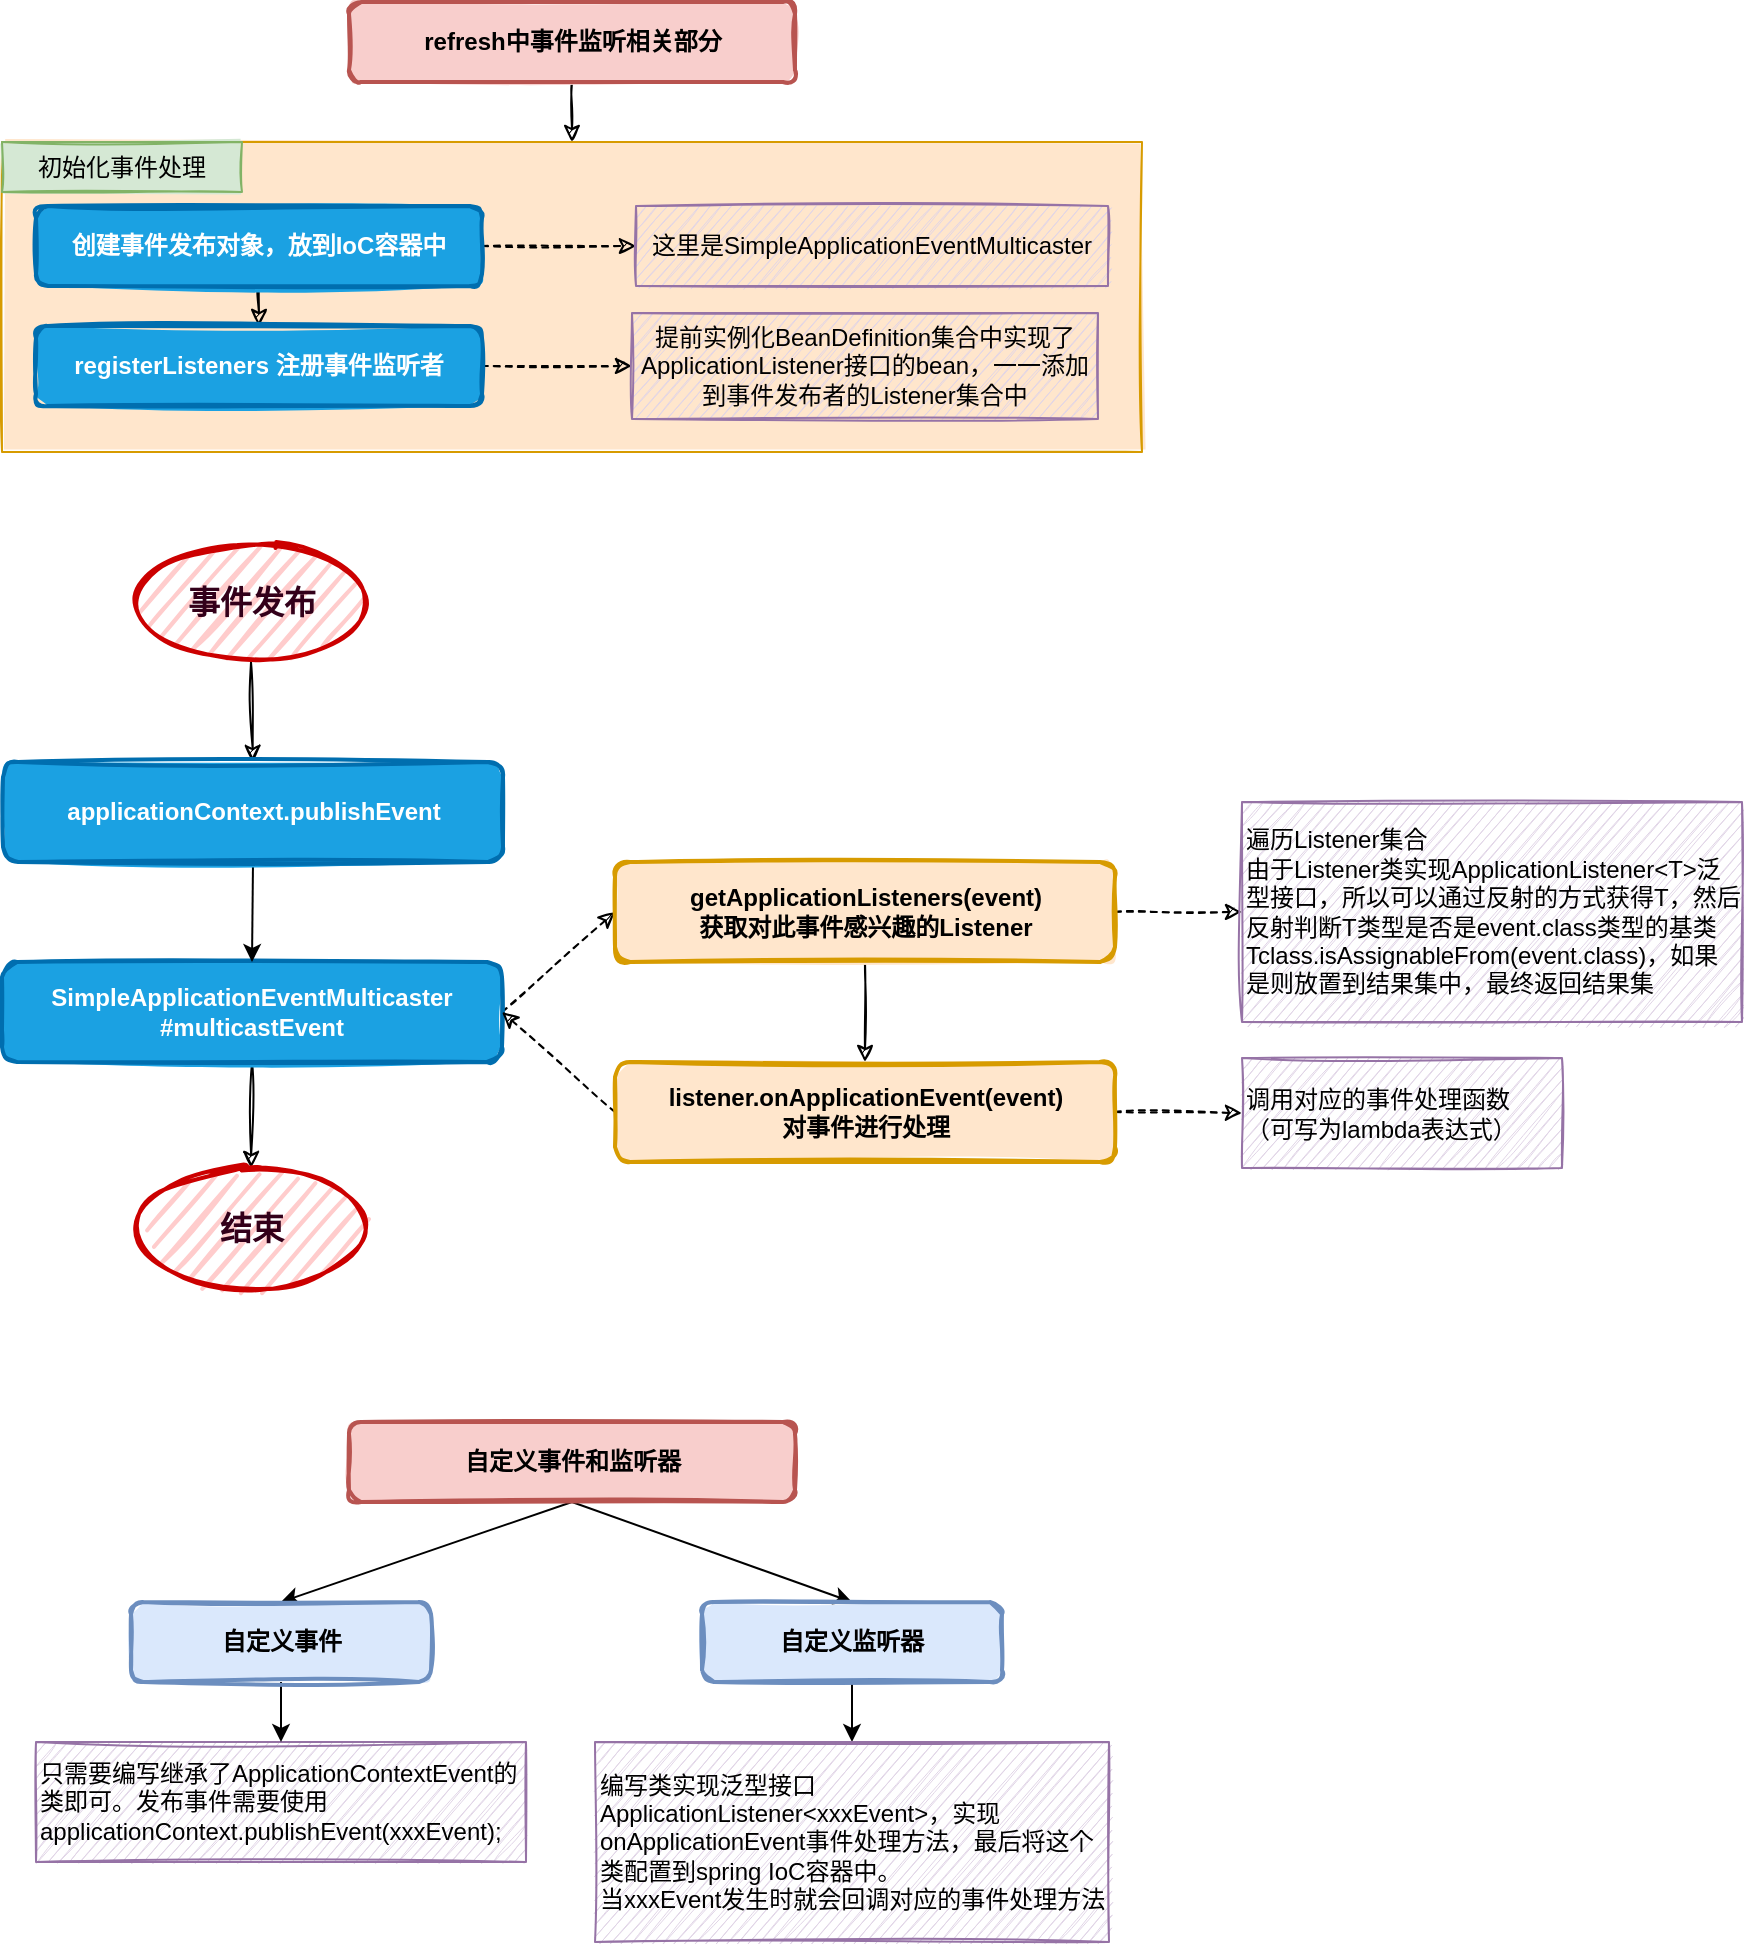 <mxfile>
    <diagram id="C3j85PxHwPWabAKFlSuc" name="第 1 页">
        <mxGraphModel dx="923" dy="670" grid="1" gridSize="10" guides="1" tooltips="1" connect="1" arrows="1" fold="1" page="1" pageScale="1" pageWidth="827" pageHeight="1169" math="0" shadow="0">
            <root>
                <mxCell id="0"/>
                <mxCell id="1" parent="0"/>
                <mxCell id="2" value="&lt;div style=&quot;text-align: justify&quot;&gt;&lt;br&gt;&lt;/div&gt;" style="rounded=0;whiteSpace=wrap;html=1;sketch=1;fillStyle=solid;strokeColor=#d79b00;fillColor=#ffe6cc;align=left;" parent="1" vertex="1">
                    <mxGeometry x="80" y="110" width="570" height="155" as="geometry"/>
                </mxCell>
                <mxCell id="3" value="初始化事件处理" style="rounded=0;whiteSpace=wrap;html=1;sketch=1;fillStyle=solid;strokeColor=#82b366;fillColor=#d5e8d4;" parent="1" vertex="1">
                    <mxGeometry x="80" y="110" width="120" height="25" as="geometry"/>
                </mxCell>
                <mxCell id="4" style="edgeStyle=none;sketch=1;html=1;exitX=1;exitY=0.5;exitDx=0;exitDy=0;entryX=0;entryY=0.5;entryDx=0;entryDy=0;dashed=1;" parent="1" source="6" target="7" edge="1">
                    <mxGeometry relative="1" as="geometry"/>
                </mxCell>
                <mxCell id="5" style="edgeStyle=none;html=1;exitX=0.5;exitY=1;exitDx=0;exitDy=0;entryX=0.5;entryY=0;entryDx=0;entryDy=0;sketch=1;" parent="1" source="6" target="9" edge="1">
                    <mxGeometry relative="1" as="geometry"/>
                </mxCell>
                <mxCell id="6" value="&lt;b&gt;创建事件发布对象，放到IoC容器中&lt;/b&gt;" style="rounded=1;whiteSpace=wrap;html=1;strokeWidth=2;fillWeight=4;hachureGap=8;hachureAngle=45;fillColor=#1ba1e2;sketch=1;fontColor=#ffffff;fillStyle=solid;strokeColor=#006EAF;" parent="1" vertex="1">
                    <mxGeometry x="97" y="142" width="223" height="40" as="geometry"/>
                </mxCell>
                <mxCell id="7" value="这里是SimpleApplicationEventMulticaster" style="rounded=0;whiteSpace=wrap;html=1;sketch=1;fillColor=#e1d5e7;strokeColor=#9673a6;fillStyle=hachure;align=center;" parent="1" vertex="1">
                    <mxGeometry x="397" y="142" width="236" height="40" as="geometry"/>
                </mxCell>
                <mxCell id="8" style="edgeStyle=none;sketch=1;html=1;exitX=1;exitY=0.5;exitDx=0;exitDy=0;entryX=0;entryY=0.5;entryDx=0;entryDy=0;dashed=1;" parent="1" source="9" target="10" edge="1">
                    <mxGeometry relative="1" as="geometry"/>
                </mxCell>
                <mxCell id="9" value="&lt;b&gt;registerListeners 注册事件监听者&lt;/b&gt;" style="rounded=1;whiteSpace=wrap;html=1;strokeWidth=2;fillWeight=4;hachureGap=8;hachureAngle=45;fillColor=#1ba1e2;sketch=1;fontColor=#ffffff;fillStyle=solid;strokeColor=#006EAF;" parent="1" vertex="1">
                    <mxGeometry x="97" y="202" width="223" height="40" as="geometry"/>
                </mxCell>
                <mxCell id="10" value="提前实例化BeanDefinition集合中实现了ApplicationListener接口的bean，一一添加到事件发布者的Listener集合中" style="rounded=0;whiteSpace=wrap;html=1;sketch=1;fillColor=#e1d5e7;strokeColor=#9673a6;fillStyle=hachure;align=center;" parent="1" vertex="1">
                    <mxGeometry x="395" y="195.5" width="233" height="53" as="geometry"/>
                </mxCell>
                <mxCell id="12" style="edgeStyle=none;html=1;exitX=0.5;exitY=1;exitDx=0;exitDy=0;entryX=0.5;entryY=0;entryDx=0;entryDy=0;sketch=1;" parent="1" source="11" target="2" edge="1">
                    <mxGeometry relative="1" as="geometry"/>
                </mxCell>
                <mxCell id="11" value="&lt;b&gt;refresh中事件监听相关部分&lt;/b&gt;" style="rounded=1;whiteSpace=wrap;html=1;strokeWidth=2;fillWeight=4;hachureGap=8;hachureAngle=45;fillColor=#f8cecc;sketch=1;fillStyle=solid;strokeColor=#b85450;" parent="1" vertex="1">
                    <mxGeometry x="253.5" y="40" width="223" height="40" as="geometry"/>
                </mxCell>
                <mxCell id="15" style="edgeStyle=none;sketch=1;html=1;exitX=0.5;exitY=1;exitDx=0;exitDy=0;fontSize=16;entryX=0.5;entryY=0;entryDx=0;entryDy=0;" parent="1" source="13" target="36" edge="1">
                    <mxGeometry relative="1" as="geometry">
                        <mxPoint x="208.5" y="400" as="targetPoint"/>
                    </mxGeometry>
                </mxCell>
                <mxCell id="13" value="&lt;b&gt;&lt;font color=&quot;#33001a&quot;&gt;&lt;font style=&quot;font-size: 16px&quot;&gt;事件发布&lt;/font&gt;&lt;br&gt;&lt;/font&gt;&lt;/b&gt;" style="ellipse;whiteSpace=wrap;html=1;strokeWidth=2;fillWeight=2;hachureGap=8;fillStyle=dots;sketch=1;shadow=0;strokeColor=#CC0000;fillColor=#FFCCCC;" parent="1" vertex="1">
                    <mxGeometry x="144.5" y="310" width="120" height="60" as="geometry"/>
                </mxCell>
                <mxCell id="17" style="edgeStyle=none;sketch=1;html=1;exitX=0.5;exitY=1;exitDx=0;exitDy=0;entryX=0.5;entryY=0;entryDx=0;entryDy=0;fontSize=16;" parent="1" source="14" target="20" edge="1">
                    <mxGeometry relative="1" as="geometry">
                        <mxPoint x="414" y="600" as="targetPoint"/>
                    </mxGeometry>
                </mxCell>
                <mxCell id="25" style="edgeStyle=none;sketch=1;html=1;exitX=1;exitY=0.5;exitDx=0;exitDy=0;entryX=0;entryY=0.5;entryDx=0;entryDy=0;fontSize=16;dashed=1;" parent="1" source="14" target="23" edge="1">
                    <mxGeometry relative="1" as="geometry"/>
                </mxCell>
                <mxCell id="14" value="&lt;b&gt;SimpleApplicationEventMulticaster&lt;/b&gt;&lt;b&gt;&lt;br&gt;#multicastEvent&lt;/b&gt;" style="rounded=1;whiteSpace=wrap;html=1;strokeWidth=2;fillWeight=4;hachureGap=8;hachureAngle=45;fillColor=#1ba1e2;sketch=1;fontColor=#ffffff;fillStyle=solid;strokeColor=#006EAF;" parent="1" vertex="1">
                    <mxGeometry x="80" y="520" width="250" height="50" as="geometry"/>
                </mxCell>
                <mxCell id="20" value="&lt;b&gt;&lt;font color=&quot;#33001a&quot;&gt;&lt;font style=&quot;font-size: 16px&quot;&gt;结束&lt;/font&gt;&lt;br&gt;&lt;/font&gt;&lt;/b&gt;" style="ellipse;whiteSpace=wrap;html=1;strokeWidth=2;fillWeight=2;hachureGap=8;fillStyle=dots;sketch=1;shadow=0;strokeColor=#CC0000;fillColor=#FFCCCC;" parent="1" vertex="1">
                    <mxGeometry x="144.5" y="623" width="120" height="60" as="geometry"/>
                </mxCell>
                <mxCell id="22" style="edgeStyle=none;sketch=1;html=1;exitX=0.5;exitY=1;exitDx=0;exitDy=0;entryX=0.5;entryY=0;entryDx=0;entryDy=0;fontSize=16;" parent="1" source="23" target="24" edge="1">
                    <mxGeometry relative="1" as="geometry"/>
                </mxCell>
                <mxCell id="28" style="edgeStyle=none;sketch=1;html=1;exitX=1;exitY=0.5;exitDx=0;exitDy=0;entryX=0;entryY=0.5;entryDx=0;entryDy=0;dashed=1;fontSize=16;" parent="1" source="23" target="27" edge="1">
                    <mxGeometry relative="1" as="geometry"/>
                </mxCell>
                <mxCell id="23" value="&lt;b&gt;getApplicationListeners(event)&lt;/b&gt;&lt;br&gt;&lt;b&gt;获取对此事件感兴趣的Listener&lt;/b&gt;" style="rounded=1;whiteSpace=wrap;html=1;strokeWidth=2;fillWeight=4;hachureGap=8;hachureAngle=45;fillColor=#ffe6cc;sketch=1;fillStyle=solid;strokeColor=#d79b00;" parent="1" vertex="1">
                    <mxGeometry x="386.5" y="470" width="250" height="50" as="geometry"/>
                </mxCell>
                <mxCell id="26" style="edgeStyle=none;sketch=1;html=1;exitX=0;exitY=0.5;exitDx=0;exitDy=0;fontSize=16;entryX=1;entryY=0.5;entryDx=0;entryDy=0;dashed=1;" parent="1" source="24" target="14" edge="1">
                    <mxGeometry relative="1" as="geometry">
                        <mxPoint x="330" y="560" as="targetPoint"/>
                    </mxGeometry>
                </mxCell>
                <mxCell id="30" style="edgeStyle=none;sketch=1;html=1;exitX=1;exitY=0.5;exitDx=0;exitDy=0;entryX=0;entryY=0.5;entryDx=0;entryDy=0;dashed=1;fontSize=16;" parent="1" source="24" target="29" edge="1">
                    <mxGeometry relative="1" as="geometry"/>
                </mxCell>
                <mxCell id="24" value="&lt;b&gt;listener.onApplicationEvent(event)&lt;br&gt;对事件进行处理&lt;/b&gt;" style="rounded=1;whiteSpace=wrap;html=1;strokeWidth=2;fillWeight=4;hachureGap=8;hachureAngle=45;fillColor=#ffe6cc;sketch=1;fillStyle=solid;strokeColor=#d79b00;" parent="1" vertex="1">
                    <mxGeometry x="386.5" y="570" width="250" height="50" as="geometry"/>
                </mxCell>
                <mxCell id="27" value="遍历&lt;span style=&quot;text-align: center&quot;&gt;Listener集合&lt;/span&gt;&lt;br&gt;由于Listener类实现ApplicationListener&amp;lt;T&amp;gt;泛型接口，所以可以通过反射的方式获得T，然后反射判断T类型是否是event.class类型的基类Tclass.isAssignableFrom(event.class)，如果是则放置到结果集中，最终返回结果集" style="rounded=0;whiteSpace=wrap;html=1;sketch=1;fillColor=#e1d5e7;strokeColor=#9673a6;fillStyle=hachure;align=left;" parent="1" vertex="1">
                    <mxGeometry x="700" y="440" width="250" height="110" as="geometry"/>
                </mxCell>
                <mxCell id="29" value="调用对应的事件处理函数&lt;br&gt;（可写为lambda表达式）" style="rounded=0;whiteSpace=wrap;html=1;sketch=1;fillColor=#e1d5e7;strokeColor=#9673a6;fillStyle=hachure;align=left;" parent="1" vertex="1">
                    <mxGeometry x="700" y="568" width="160" height="55" as="geometry"/>
                </mxCell>
                <mxCell id="31" value="只需要编写继承了ApplicationContextEvent的类即可。发布事件需要使用applicationContext.publishEvent(xxxEvent);" style="rounded=0;whiteSpace=wrap;html=1;sketch=1;fillColor=#e1d5e7;strokeColor=#9673a6;fillStyle=hachure;align=left;" vertex="1" parent="1">
                    <mxGeometry x="97" y="910" width="245" height="60" as="geometry"/>
                </mxCell>
                <mxCell id="34" style="edgeStyle=none;html=1;exitX=0.5;exitY=1;exitDx=0;exitDy=0;entryX=0.5;entryY=0;entryDx=0;entryDy=0;" edge="1" parent="1" source="32" target="33">
                    <mxGeometry relative="1" as="geometry"/>
                </mxCell>
                <mxCell id="39" style="edgeStyle=none;html=1;exitX=0.5;exitY=1;exitDx=0;exitDy=0;entryX=0.5;entryY=0;entryDx=0;entryDy=0;" edge="1" parent="1" source="32" target="38">
                    <mxGeometry relative="1" as="geometry"/>
                </mxCell>
                <mxCell id="32" value="&lt;b&gt;自定义事件和监听器&lt;/b&gt;" style="rounded=1;whiteSpace=wrap;html=1;strokeWidth=2;fillWeight=4;hachureGap=8;hachureAngle=45;fillColor=#f8cecc;sketch=1;fillStyle=solid;strokeColor=#b85450;" vertex="1" parent="1">
                    <mxGeometry x="253.5" y="750" width="223" height="40" as="geometry"/>
                </mxCell>
                <mxCell id="35" style="edgeStyle=none;html=1;exitX=0.5;exitY=1;exitDx=0;exitDy=0;entryX=0.5;entryY=0;entryDx=0;entryDy=0;" edge="1" parent="1" source="33" target="31">
                    <mxGeometry relative="1" as="geometry"/>
                </mxCell>
                <mxCell id="33" value="&lt;b&gt;自定义事件&lt;/b&gt;" style="rounded=1;whiteSpace=wrap;html=1;strokeWidth=2;fillWeight=4;hachureGap=8;hachureAngle=45;fillColor=#dae8fc;sketch=1;fillStyle=solid;strokeColor=#6c8ebf;" vertex="1" parent="1">
                    <mxGeometry x="144.5" y="840" width="150" height="40" as="geometry"/>
                </mxCell>
                <mxCell id="37" style="edgeStyle=none;html=1;exitX=0.5;exitY=1;exitDx=0;exitDy=0;entryX=0.5;entryY=0;entryDx=0;entryDy=0;" edge="1" parent="1" source="36" target="14">
                    <mxGeometry relative="1" as="geometry"/>
                </mxCell>
                <mxCell id="36" value="&lt;b&gt;applicationContext.publishEvent&lt;/b&gt;" style="rounded=1;whiteSpace=wrap;html=1;strokeWidth=2;fillWeight=4;hachureGap=8;hachureAngle=45;fillColor=#1ba1e2;sketch=1;fontColor=#ffffff;fillStyle=solid;strokeColor=#006EAF;" vertex="1" parent="1">
                    <mxGeometry x="80.5" y="420" width="250" height="50" as="geometry"/>
                </mxCell>
                <mxCell id="41" style="edgeStyle=none;html=1;exitX=0.5;exitY=1;exitDx=0;exitDy=0;entryX=0.5;entryY=0;entryDx=0;entryDy=0;" edge="1" parent="1" source="38" target="40">
                    <mxGeometry relative="1" as="geometry"/>
                </mxCell>
                <mxCell id="38" value="&lt;b&gt;自定义监听器&lt;/b&gt;" style="rounded=1;whiteSpace=wrap;html=1;strokeWidth=2;fillWeight=4;hachureGap=8;hachureAngle=45;fillColor=#dae8fc;sketch=1;fillStyle=solid;strokeColor=#6c8ebf;" vertex="1" parent="1">
                    <mxGeometry x="430" y="840" width="150" height="40" as="geometry"/>
                </mxCell>
                <mxCell id="40" value="编写类实现泛型接口ApplicationListener&amp;lt;xxxEvent&amp;gt;，实现onApplicationEvent事件处理方法，最后将这个类配置到spring IoC容器中。&lt;br&gt;当xxxEvent发生时就会回调对应的事件处理方法" style="rounded=0;whiteSpace=wrap;html=1;sketch=1;fillColor=#e1d5e7;strokeColor=#9673a6;fillStyle=hachure;align=left;" vertex="1" parent="1">
                    <mxGeometry x="376.5" y="910" width="257" height="100" as="geometry"/>
                </mxCell>
            </root>
        </mxGraphModel>
    </diagram>
</mxfile>
